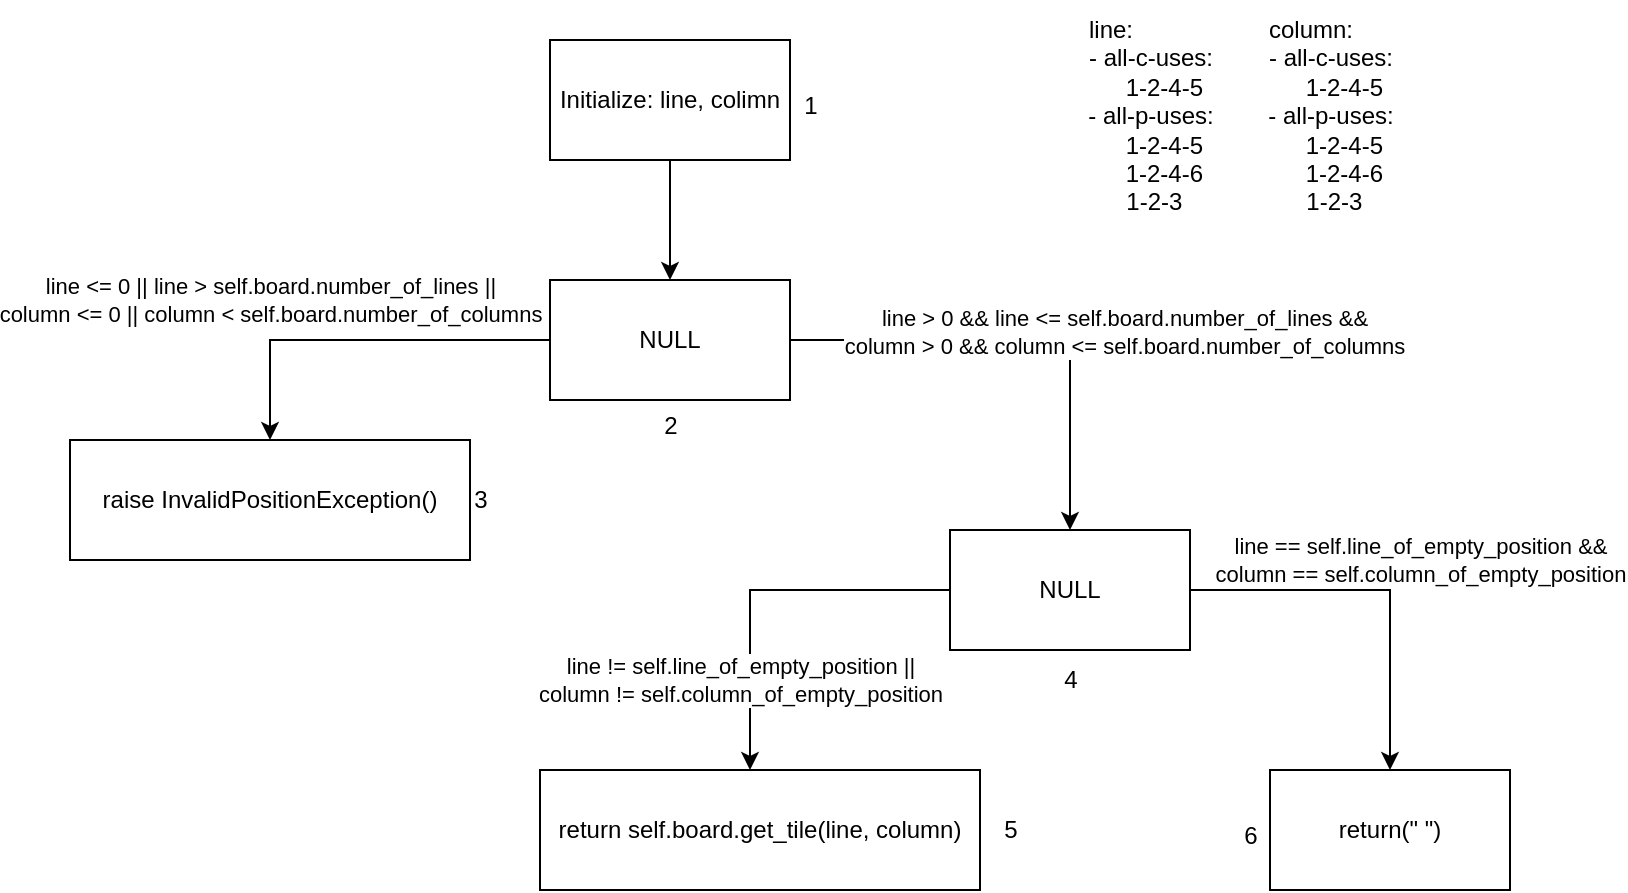<mxfile version="24.7.16">
  <diagram name="Page-1" id="SkrvLldIxwt4Y_Fy70Bd">
    <mxGraphModel dx="1434" dy="692" grid="1" gridSize="10" guides="1" tooltips="1" connect="1" arrows="1" fold="1" page="1" pageScale="1" pageWidth="850" pageHeight="1100" math="0" shadow="0">
      <root>
        <mxCell id="0" />
        <mxCell id="1" parent="0" />
        <mxCell id="xgoQtSkMnQXqM-VSrjgq-1" value="Initialize: line, colimn" style="rounded=0;whiteSpace=wrap;html=1;" vertex="1" parent="1">
          <mxGeometry x="305" y="40" width="120" height="60" as="geometry" />
        </mxCell>
        <mxCell id="xgoQtSkMnQXqM-VSrjgq-4" value="NULL" style="rounded=0;whiteSpace=wrap;html=1;" vertex="1" parent="1">
          <mxGeometry x="305" y="160" width="120" height="60" as="geometry" />
        </mxCell>
        <mxCell id="xgoQtSkMnQXqM-VSrjgq-5" value="NULL" style="rounded=0;whiteSpace=wrap;html=1;" vertex="1" parent="1">
          <mxGeometry x="505" y="285" width="120" height="60" as="geometry" />
        </mxCell>
        <mxCell id="xgoQtSkMnQXqM-VSrjgq-6" value="raise InvalidPositionException()" style="rounded=0;whiteSpace=wrap;html=1;" vertex="1" parent="1">
          <mxGeometry x="65" y="240" width="200" height="60" as="geometry" />
        </mxCell>
        <mxCell id="xgoQtSkMnQXqM-VSrjgq-7" value="return(&quot; &quot;)" style="rounded=0;whiteSpace=wrap;html=1;" vertex="1" parent="1">
          <mxGeometry x="665" y="405" width="120" height="60" as="geometry" />
        </mxCell>
        <mxCell id="xgoQtSkMnQXqM-VSrjgq-8" value="return self.board.get_tile(line, column)" style="rounded=0;whiteSpace=wrap;html=1;" vertex="1" parent="1">
          <mxGeometry x="300" y="405" width="220" height="60" as="geometry" />
        </mxCell>
        <mxCell id="xgoQtSkMnQXqM-VSrjgq-9" value="" style="endArrow=classic;html=1;rounded=0;exitX=0;exitY=0.5;exitDx=0;exitDy=0;entryX=0.5;entryY=0;entryDx=0;entryDy=0;" edge="1" parent="1" source="xgoQtSkMnQXqM-VSrjgq-5">
          <mxGeometry width="50" height="50" relative="1" as="geometry">
            <mxPoint x="345" y="435" as="sourcePoint" />
            <mxPoint x="405" y="405" as="targetPoint" />
            <Array as="points">
              <mxPoint x="405" y="315" />
            </Array>
          </mxGeometry>
        </mxCell>
        <mxCell id="xgoQtSkMnQXqM-VSrjgq-25" value="line != self.line_of_empty_position ||&lt;div&gt;column != self.column_of_empty_position&lt;/div&gt;" style="edgeLabel;html=1;align=center;verticalAlign=middle;resizable=0;points=[];" vertex="1" connectable="0" parent="xgoQtSkMnQXqM-VSrjgq-9">
          <mxGeometry x="0.59" y="3" relative="1" as="geometry">
            <mxPoint x="-8" y="-6" as="offset" />
          </mxGeometry>
        </mxCell>
        <mxCell id="xgoQtSkMnQXqM-VSrjgq-10" value="" style="endArrow=classic;html=1;rounded=0;exitX=0.5;exitY=1;exitDx=0;exitDy=0;entryX=0.5;entryY=0;entryDx=0;entryDy=0;" edge="1" parent="1" source="xgoQtSkMnQXqM-VSrjgq-1" target="xgoQtSkMnQXqM-VSrjgq-4">
          <mxGeometry width="50" height="50" relative="1" as="geometry">
            <mxPoint x="345" y="390" as="sourcePoint" />
            <mxPoint x="395" y="340" as="targetPoint" />
          </mxGeometry>
        </mxCell>
        <mxCell id="xgoQtSkMnQXqM-VSrjgq-11" value="" style="endArrow=classic;html=1;rounded=0;exitX=0;exitY=0.5;exitDx=0;exitDy=0;entryX=0.5;entryY=0;entryDx=0;entryDy=0;" edge="1" parent="1" source="xgoQtSkMnQXqM-VSrjgq-4" target="xgoQtSkMnQXqM-VSrjgq-6">
          <mxGeometry width="50" height="50" relative="1" as="geometry">
            <mxPoint x="345" y="390" as="sourcePoint" />
            <mxPoint x="395" y="340" as="targetPoint" />
            <Array as="points">
              <mxPoint x="165" y="190" />
            </Array>
          </mxGeometry>
        </mxCell>
        <mxCell id="xgoQtSkMnQXqM-VSrjgq-26" value="line &amp;lt;= 0 || line &amp;gt; self.board.number_of_lines ||&lt;div&gt;column &amp;lt;= 0 || column &amp;lt; self.board.number_of_columns&lt;/div&gt;" style="edgeLabel;html=1;align=center;verticalAlign=middle;resizable=0;points=[];" vertex="1" connectable="0" parent="xgoQtSkMnQXqM-VSrjgq-11">
          <mxGeometry x="0.116" y="-3" relative="1" as="geometry">
            <mxPoint x="-34" y="-17" as="offset" />
          </mxGeometry>
        </mxCell>
        <mxCell id="xgoQtSkMnQXqM-VSrjgq-12" value="" style="endArrow=classic;html=1;rounded=0;exitX=1;exitY=0.5;exitDx=0;exitDy=0;entryX=0.5;entryY=0;entryDx=0;entryDy=0;" edge="1" parent="1" source="xgoQtSkMnQXqM-VSrjgq-4" target="xgoQtSkMnQXqM-VSrjgq-5">
          <mxGeometry width="50" height="50" relative="1" as="geometry">
            <mxPoint x="355" y="400" as="sourcePoint" />
            <mxPoint x="405" y="350" as="targetPoint" />
            <Array as="points">
              <mxPoint x="565" y="190" />
            </Array>
          </mxGeometry>
        </mxCell>
        <mxCell id="xgoQtSkMnQXqM-VSrjgq-22" value="line &amp;gt; 0 &amp;amp;&amp;amp; line &amp;lt;= self.board.number_of_lines &amp;amp;&amp;amp;&lt;div&gt;column &amp;gt; 0 &amp;amp;&amp;amp; column &amp;lt;= self.board.number_of_columns&lt;/div&gt;" style="edgeLabel;html=1;align=center;verticalAlign=middle;resizable=0;points=[];" vertex="1" connectable="0" parent="xgoQtSkMnQXqM-VSrjgq-12">
          <mxGeometry x="0.337" y="-1" relative="1" as="geometry">
            <mxPoint x="28" y="-21" as="offset" />
          </mxGeometry>
        </mxCell>
        <mxCell id="xgoQtSkMnQXqM-VSrjgq-13" value="" style="endArrow=classic;html=1;rounded=0;exitX=1;exitY=0.5;exitDx=0;exitDy=0;entryX=0.5;entryY=0;entryDx=0;entryDy=0;" edge="1" parent="1" source="xgoQtSkMnQXqM-VSrjgq-5" target="xgoQtSkMnQXqM-VSrjgq-7">
          <mxGeometry width="50" height="50" relative="1" as="geometry">
            <mxPoint x="365" y="455" as="sourcePoint" />
            <mxPoint x="415" y="405" as="targetPoint" />
            <Array as="points">
              <mxPoint x="725" y="315" />
            </Array>
          </mxGeometry>
        </mxCell>
        <mxCell id="xgoQtSkMnQXqM-VSrjgq-23" value="line == self.line_of_empty_position &amp;amp;&amp;amp;&lt;div&gt;column == self.column_of_empty_position&lt;/div&gt;" style="edgeLabel;html=1;align=center;verticalAlign=middle;resizable=0;points=[];" vertex="1" connectable="0" parent="xgoQtSkMnQXqM-VSrjgq-13">
          <mxGeometry x="-0.305" relative="1" as="geometry">
            <mxPoint x="49" y="-15" as="offset" />
          </mxGeometry>
        </mxCell>
        <mxCell id="xgoQtSkMnQXqM-VSrjgq-14" value="1" style="text;html=1;align=center;verticalAlign=middle;resizable=0;points=[];autosize=1;strokeColor=none;fillColor=none;" vertex="1" parent="1">
          <mxGeometry x="420" y="58" width="30" height="30" as="geometry" />
        </mxCell>
        <mxCell id="xgoQtSkMnQXqM-VSrjgq-15" value="2" style="text;html=1;align=center;verticalAlign=middle;resizable=0;points=[];autosize=1;strokeColor=none;fillColor=none;" vertex="1" parent="1">
          <mxGeometry x="350" y="218" width="30" height="30" as="geometry" />
        </mxCell>
        <mxCell id="xgoQtSkMnQXqM-VSrjgq-16" value="3" style="text;html=1;align=center;verticalAlign=middle;resizable=0;points=[];autosize=1;strokeColor=none;fillColor=none;" vertex="1" parent="1">
          <mxGeometry x="255" y="255" width="30" height="30" as="geometry" />
        </mxCell>
        <mxCell id="xgoQtSkMnQXqM-VSrjgq-17" value="4" style="text;html=1;align=center;verticalAlign=middle;resizable=0;points=[];autosize=1;strokeColor=none;fillColor=none;" vertex="1" parent="1">
          <mxGeometry x="550" y="345" width="30" height="30" as="geometry" />
        </mxCell>
        <mxCell id="xgoQtSkMnQXqM-VSrjgq-18" value="5" style="text;html=1;align=center;verticalAlign=middle;resizable=0;points=[];autosize=1;strokeColor=none;fillColor=none;" vertex="1" parent="1">
          <mxGeometry x="520" y="420" width="30" height="30" as="geometry" />
        </mxCell>
        <mxCell id="xgoQtSkMnQXqM-VSrjgq-19" value="6" style="text;html=1;align=center;verticalAlign=middle;resizable=0;points=[];autosize=1;strokeColor=none;fillColor=none;" vertex="1" parent="1">
          <mxGeometry x="640" y="423" width="30" height="30" as="geometry" />
        </mxCell>
        <mxCell id="xgoQtSkMnQXqM-VSrjgq-27" value="line:&lt;div&gt;&lt;span style=&quot;white-space: pre;&quot;&gt;&#x9;&lt;/span&gt;&amp;nbsp; &amp;nbsp; - all-c-uses:&lt;/div&gt;&lt;div&gt;&amp;nbsp; &amp;nbsp; &amp;nbsp;&lt;span style=&quot;white-space: pre;&quot;&gt;&#x9;&lt;/span&gt;&lt;span style=&quot;white-space: pre;&quot;&gt;&#x9;&lt;/span&gt;1-2-4-5&lt;/div&gt;&lt;div&gt;&lt;span style=&quot;white-space: pre;&quot;&gt;&#x9;&lt;/span&gt;&amp;nbsp; &amp;nbsp; - all-p-uses:&lt;/div&gt;&lt;div&gt;&lt;span style=&quot;white-space: pre;&quot;&gt;&#x9;&lt;/span&gt;&lt;span style=&quot;white-space: pre;&quot;&gt;&#x9;&lt;/span&gt;1-2-4-5&lt;/div&gt;&lt;div&gt;&lt;span style=&quot;white-space: pre;&quot;&gt;&#x9;&lt;/span&gt;&lt;span style=&quot;white-space: pre;&quot;&gt;&#x9;&lt;/span&gt;1-2-4-6&lt;/div&gt;&lt;div&gt;&lt;span style=&quot;white-space: pre;&quot;&gt;&#x9;&lt;/span&gt;&amp;nbsp; &amp;nbsp; &amp;nbsp;1-2-3&lt;/div&gt;&lt;div&gt;&lt;br&gt;&lt;/div&gt;" style="text;html=1;align=center;verticalAlign=middle;resizable=0;points=[];autosize=1;strokeColor=none;fillColor=none;" vertex="1" parent="1">
          <mxGeometry x="520" y="20" width="130" height="130" as="geometry" />
        </mxCell>
        <mxCell id="xgoQtSkMnQXqM-VSrjgq-28" value="&amp;nbsp; &amp;nbsp; &amp;nbsp; column:&lt;div&gt;&lt;span style=&quot;white-space: pre;&quot;&gt;&#x9;&lt;/span&gt;&amp;nbsp; &amp;nbsp; - all-c-uses:&lt;/div&gt;&lt;div&gt;&amp;nbsp; &amp;nbsp; &amp;nbsp;&lt;span style=&quot;white-space: pre;&quot;&gt;&#x9;&lt;/span&gt;&lt;span style=&quot;white-space: pre;&quot;&gt;&#x9;&lt;/span&gt;1-2-4-5&lt;/div&gt;&lt;div&gt;&lt;span style=&quot;white-space: pre;&quot;&gt;&#x9;&lt;/span&gt;&amp;nbsp; &amp;nbsp; - all-p-uses:&lt;/div&gt;&lt;div&gt;&lt;span style=&quot;white-space: pre;&quot;&gt;&#x9;&lt;/span&gt;&lt;span style=&quot;white-space: pre;&quot;&gt;&#x9;&lt;/span&gt;1-2-4-5&lt;/div&gt;&lt;div&gt;&lt;span style=&quot;white-space: pre;&quot;&gt;&#x9;&lt;/span&gt;&lt;span style=&quot;white-space: pre;&quot;&gt;&#x9;&lt;/span&gt;1-2-4-6&lt;/div&gt;&lt;div&gt;&lt;span style=&quot;white-space: pre;&quot;&gt;&#x9;&lt;/span&gt;&amp;nbsp; &amp;nbsp; &amp;nbsp;1-2-3&lt;/div&gt;&lt;div&gt;&lt;br&gt;&lt;/div&gt;" style="text;html=1;align=center;verticalAlign=middle;resizable=0;points=[];autosize=1;strokeColor=none;fillColor=none;" vertex="1" parent="1">
          <mxGeometry x="610" y="20" width="130" height="130" as="geometry" />
        </mxCell>
      </root>
    </mxGraphModel>
  </diagram>
</mxfile>
